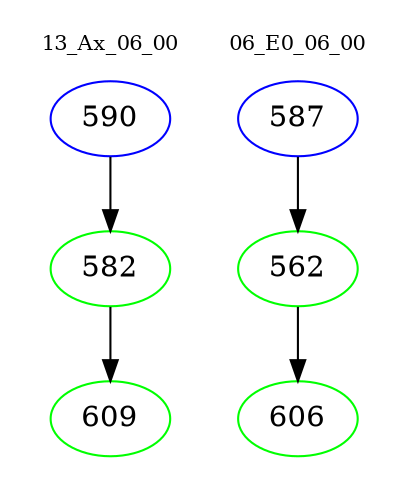 digraph{
subgraph cluster_0 {
color = white
label = "13_Ax_06_00";
fontsize=10;
T0_590 [label="590", color="blue"]
T0_590 -> T0_582 [color="black"]
T0_582 [label="582", color="green"]
T0_582 -> T0_609 [color="black"]
T0_609 [label="609", color="green"]
}
subgraph cluster_1 {
color = white
label = "06_E0_06_00";
fontsize=10;
T1_587 [label="587", color="blue"]
T1_587 -> T1_562 [color="black"]
T1_562 [label="562", color="green"]
T1_562 -> T1_606 [color="black"]
T1_606 [label="606", color="green"]
}
}
